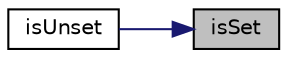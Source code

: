 digraph "isSet"
{
 // LATEX_PDF_SIZE
  edge [fontname="Helvetica",fontsize="10",labelfontname="Helvetica",labelfontsize="10"];
  node [fontname="Helvetica",fontsize="10",shape=record];
  rankdir="RL";
  Node1 [label="isSet",height=0.2,width=0.4,color="black", fillcolor="grey75", style="filled", fontcolor="black",tooltip=" "];
  Node1 -> Node2 [dir="back",color="midnightblue",fontsize="10",style="solid",fontname="Helvetica"];
  Node2 [label="isUnset",height=0.2,width=0.4,color="black", fillcolor="white", style="filled",URL="$classpFlow_1_1bitsetHD.html#a32e73e8df923921bb1e99e53f87c73c8",tooltip=" "];
}
